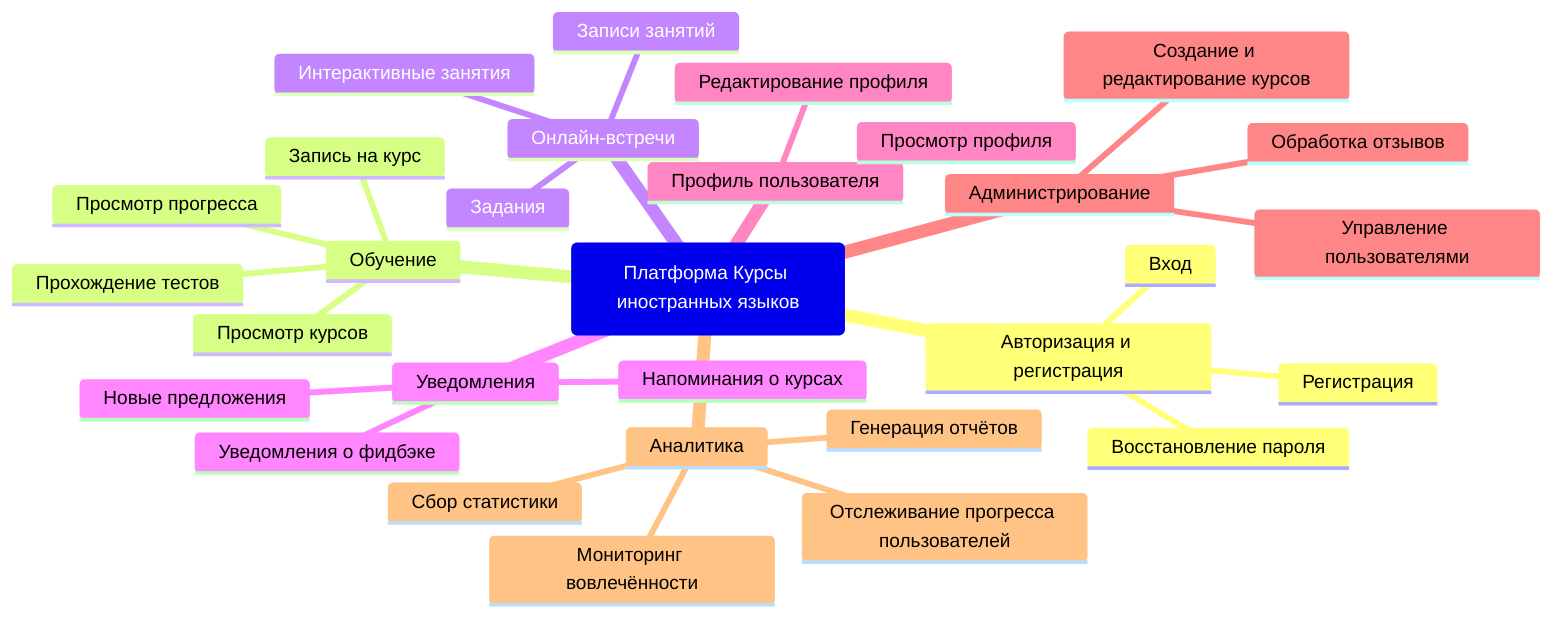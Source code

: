 mindmap
  root(Платформа Курсы иностранных языков)
    Авторизация и регистрация
      Регистрация
      Вход
      Восстановление пароля
    Обучение
      Запись на курс
      Просмотр курсов
      Просмотр прогресса
      Прохождение тестов
    Онлайн-встречи
      Интерактивные занятия
      Записи занятий
      Задания
    Уведомления
      Напоминания о курсах
      Новые предложения
      Уведомления о фидбэке
    Профиль пользователя
      Просмотр профиля
      Редактирование профиля
    Администрирование
      Управление пользователями
      Создание и редактирование курсов
      Обработка отзывов
    Аналитика
      Отслеживание прогресса пользователей
      Генерация отчётов
      Мониторинг вовлечённости
      Сбор статистики